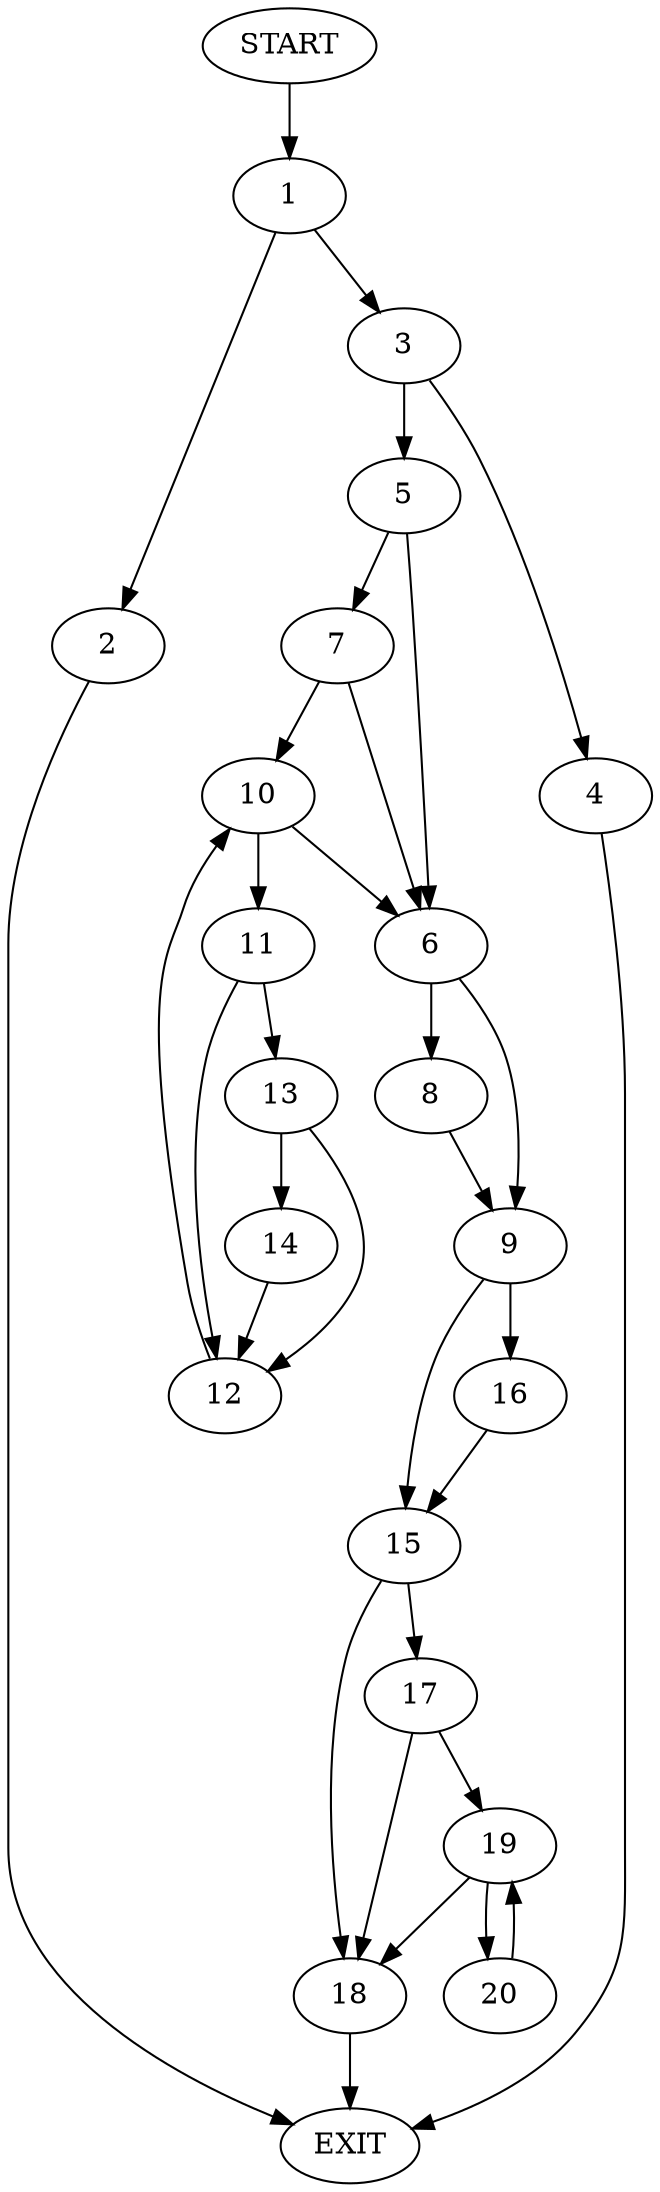digraph {
0 [label="START"]
21 [label="EXIT"]
0 -> 1
1 -> 2
1 -> 3
3 -> 4
3 -> 5
2 -> 21
5 -> 6
5 -> 7
4 -> 21
6 -> 8
6 -> 9
7 -> 10
7 -> 6
10 -> 11
10 -> 6
11 -> 12
11 -> 13
12 -> 10
13 -> 12
13 -> 14
14 -> 12
8 -> 9
9 -> 15
9 -> 16
15 -> 17
15 -> 18
16 -> 15
18 -> 21
17 -> 19
17 -> 18
19 -> 20
19 -> 18
20 -> 19
}
